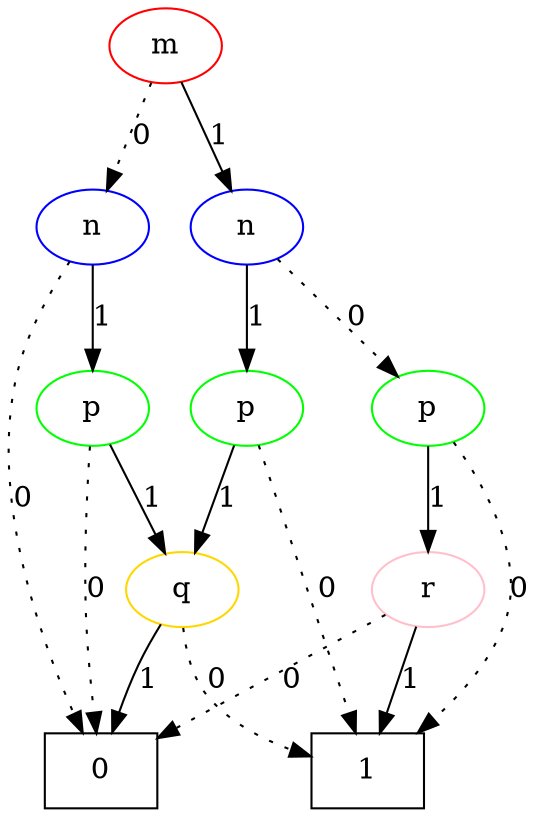 digraph ROBDD {
   {rank=same 1}
   {rank=same 2 3}
   {rank=same 5 6 7}
   {rank=same 11}
   {rank=same 26}

   0 [label="0", shape=box]
   1 [label="m", color="red"]
   2 [label="n", color="blue"]
   3 [label="n", color="blue"]
   5 [label="p", color="green"]
   6 [label="p", color="green"]
   7 [label="p", color="green"]
   11 [label="q", color="gold"]
   26 [label="r", color="pink"]
   32 [label="1", shape=box]

   1 -> 2 [label="0", style=dotted]
   1 -> 3 [label="1", style=solid]
   2 -> 0 [label="0", style=dotted]
   2 -> 5 [label="1", style=solid]
   3 -> 6 [label="0", style=dotted]
   3 -> 7 [label="1", style=solid]
   5 -> 0 [label="0", style=dotted]
   5 -> 11 [label="1", style=solid]
   6 -> 32 [label="0", style=dotted]
   6 -> 26 [label="1", style=solid]
   7 -> 32 [label="0", style=dotted]
   7 -> 11 [label="1", style=solid]
   11 -> 32 [label="0", style=dotted]
   11 -> 0 [label="1", style=solid]
   26 -> 0 [label="0", style=dotted]
   26 -> 32 [label="1", style=solid]
}